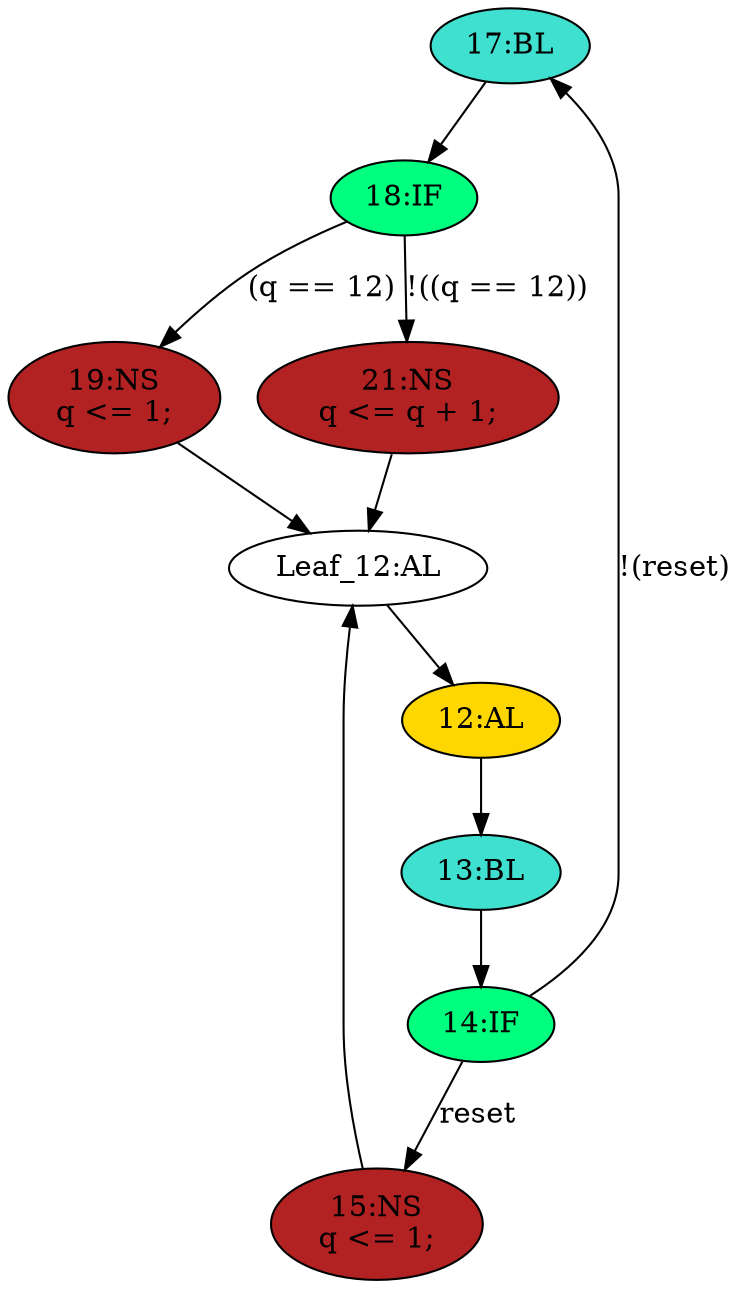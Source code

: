 strict digraph "compose( ,  )" {
	node [label="\N"];
	"17:BL"	[ast="<pyverilog.vparser.ast.Block object at 0x7f5f8d096bd0>",
		fillcolor=turquoise,
		label="17:BL",
		statements="[]",
		style=filled,
		typ=Block];
	"18:IF"	[ast="<pyverilog.vparser.ast.IfStatement object at 0x7f5f8d0e3890>",
		fillcolor=springgreen,
		label="18:IF",
		statements="[]",
		style=filled,
		typ=IfStatement];
	"17:BL" -> "18:IF"	[cond="[]",
		lineno=None];
	"19:NS"	[ast="<pyverilog.vparser.ast.NonblockingSubstitution object at 0x7f5f8d0e3ed0>",
		fillcolor=firebrick,
		label="19:NS
q <= 1;",
		statements="[<pyverilog.vparser.ast.NonblockingSubstitution object at 0x7f5f8d0e3ed0>]",
		style=filled,
		typ=NonblockingSubstitution];
	"18:IF" -> "19:NS"	[cond="['q']",
		label="(q == 12)",
		lineno=18];
	"21:NS"	[ast="<pyverilog.vparser.ast.NonblockingSubstitution object at 0x7f5f8d0f1550>",
		fillcolor=firebrick,
		label="21:NS
q <= q + 1;",
		statements="[<pyverilog.vparser.ast.NonblockingSubstitution object at 0x7f5f8d0f1550>]",
		style=filled,
		typ=NonblockingSubstitution];
	"18:IF" -> "21:NS"	[cond="['q']",
		label="!((q == 12))",
		lineno=18];
	"13:BL"	[ast="<pyverilog.vparser.ast.Block object at 0x7f5f8d1750d0>",
		fillcolor=turquoise,
		label="13:BL",
		statements="[]",
		style=filled,
		typ=Block];
	"14:IF"	[ast="<pyverilog.vparser.ast.IfStatement object at 0x7f5f8d096810>",
		fillcolor=springgreen,
		label="14:IF",
		statements="[]",
		style=filled,
		typ=IfStatement];
	"13:BL" -> "14:IF"	[cond="[]",
		lineno=None];
	"14:IF" -> "17:BL"	[cond="['reset']",
		label="!(reset)",
		lineno=14];
	"15:NS"	[ast="<pyverilog.vparser.ast.NonblockingSubstitution object at 0x7f5f8d096910>",
		fillcolor=firebrick,
		label="15:NS
q <= 1;",
		statements="[<pyverilog.vparser.ast.NonblockingSubstitution object at 0x7f5f8d096910>]",
		style=filled,
		typ=NonblockingSubstitution];
	"14:IF" -> "15:NS"	[cond="['reset']",
		label=reset,
		lineno=14];
	"Leaf_12:AL"	[def_var="['q']",
		label="Leaf_12:AL"];
	"19:NS" -> "Leaf_12:AL"	[cond="[]",
		lineno=None];
	"15:NS" -> "Leaf_12:AL"	[cond="[]",
		lineno=None];
	"12:AL"	[ast="<pyverilog.vparser.ast.Always object at 0x7f5f8d0e33d0>",
		clk_sens=True,
		fillcolor=gold,
		label="12:AL",
		sens="['clk', 'reset']",
		statements="[]",
		style=filled,
		typ=Always,
		use_var="['reset', 'q']"];
	"12:AL" -> "13:BL"	[cond="[]",
		lineno=None];
	"Leaf_12:AL" -> "12:AL";
	"21:NS" -> "Leaf_12:AL"	[cond="[]",
		lineno=None];
}
